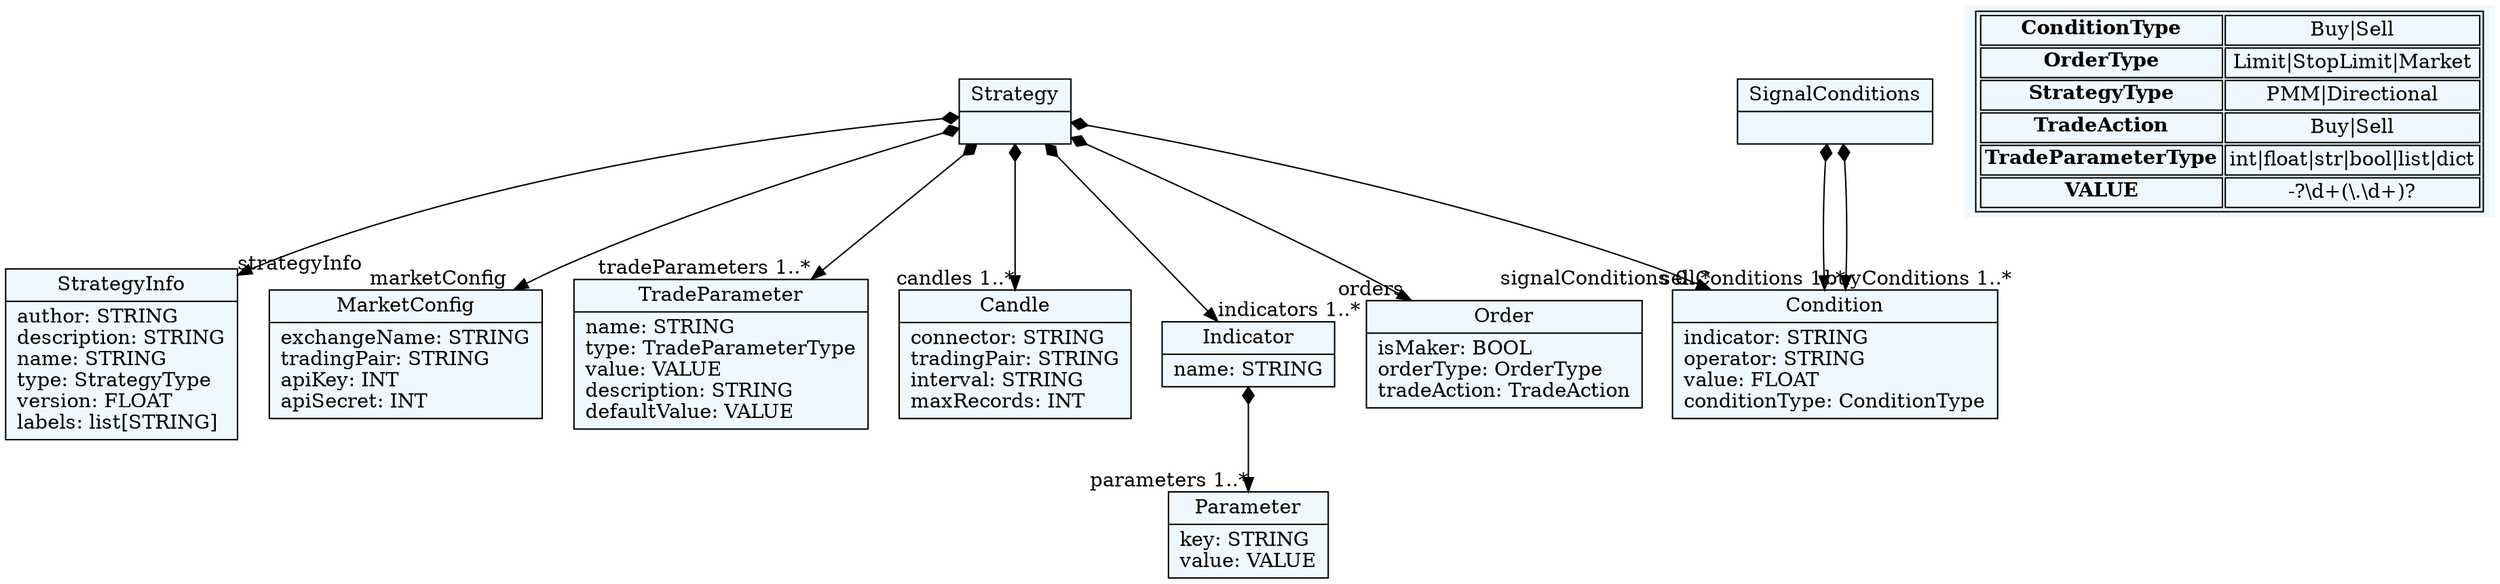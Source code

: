
    digraph textX {
    fontname = "Bitstream Vera Sans"
    fontsize = 8
    node[
        shape=record,
        style=filled,
        fillcolor=aliceblue
    ]
    nodesep = 0.3
    edge[dir=black,arrowtail=empty]


4394034368[ label="{Strategy|}"]

4394036288[ label="{StrategyInfo|author: STRING\ldescription: STRING\lname: STRING\ltype: StrategyType\lversion: FLOAT\llabels: list[STRING]\l}"]

4394041664[ label="{MarketConfig|exchangeName: STRING\ltradingPair: STRING\lapiKey: INT\lapiSecret: INT\l}"]

4394044352[ label="{TradeParameter|name: STRING\ltype: TradeParameterType\lvalue: VALUE\ldescription: STRING\ldefaultValue: VALUE\l}"]

4394049728[ label="{Candle|connector: STRING\ltradingPair: STRING\linterval: STRING\lmaxRecords: INT\l}"]

4394052416[ label="{Indicator|name: STRING\l}"]

4394055104[ label="{Parameter|key: STRING\lvalue: VALUE\l}"]

4394057792[ label="{SignalConditions|}"]

4394060480[ label="{Condition|indicator: STRING\loperator: STRING\lvalue: FLOAT\lconditionType: ConditionType\l}"]

4394065856[ label="{Order|isMaker: BOOL\lorderType: OrderType\ltradeAction: TradeAction\l}"]



4394034368 -> 4394036288[arrowtail=diamond, dir=both, headlabel="strategyInfo "]
4394034368 -> 4394041664[arrowtail=diamond, dir=both, headlabel="marketConfig "]
4394034368 -> 4394044352[arrowtail=diamond, dir=both, headlabel="tradeParameters 1..*"]
4394034368 -> 4394049728[arrowtail=diamond, dir=both, headlabel="candles 1..*"]
4394034368 -> 4394052416[arrowtail=diamond, dir=both, headlabel="indicators 1..*"]
4394034368 -> 4394060480[arrowtail=diamond, dir=both, headlabel="signalConditions 0..*"]
4394034368 -> 4394065856[arrowtail=diamond, dir=both, headlabel="orders "]
4394052416 -> 4394055104[arrowtail=diamond, dir=both, headlabel="parameters 1..*"]
4394057792 -> 4394060480[arrowtail=diamond, dir=both, headlabel="buyConditions 1..*"]
4394057792 -> 4394060480[arrowtail=diamond, dir=both, headlabel="sellConditions 1..*"]
match_rules [ shape=plaintext, label=< <table>
	<tr>
		<td><b>ConditionType</b></td><td>Buy|Sell</td>
	</tr>
	<tr>
		<td><b>OrderType</b></td><td>Limit|StopLimit|Market</td>
	</tr>
	<tr>
		<td><b>StrategyType</b></td><td>PMM|Directional</td>
	</tr>
	<tr>
		<td><b>TradeAction</b></td><td>Buy|Sell</td>
	</tr>
	<tr>
		<td><b>TradeParameterType</b></td><td>int|float|str|bool|list|dict</td>
	</tr>
	<tr>
		<td><b>VALUE</b></td><td>-?\d+(\.\d+)?</td>
	</tr>
</table> >]


}
